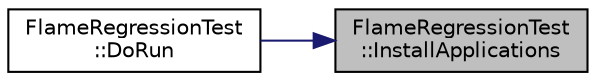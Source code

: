 digraph "FlameRegressionTest::InstallApplications"
{
 // LATEX_PDF_SIZE
  edge [fontname="Helvetica",fontsize="10",labelfontname="Helvetica",labelfontsize="10"];
  node [fontname="Helvetica",fontsize="10",shape=record];
  rankdir="RL";
  Node1 [label="FlameRegressionTest\l::InstallApplications",height=0.2,width=0.4,color="black", fillcolor="grey75", style="filled", fontcolor="black",tooltip="Install application function."];
  Node1 -> Node2 [dir="back",color="midnightblue",fontsize="10",style="solid",fontname="Helvetica"];
  Node2 [label="FlameRegressionTest\l::DoRun",height=0.2,width=0.4,color="black", fillcolor="white", style="filled",URL="$class_flame_regression_test.html#aa1cc862bafd9d367a75cc42c9779b603",tooltip="Implementation to actually run this TestCase."];
}
